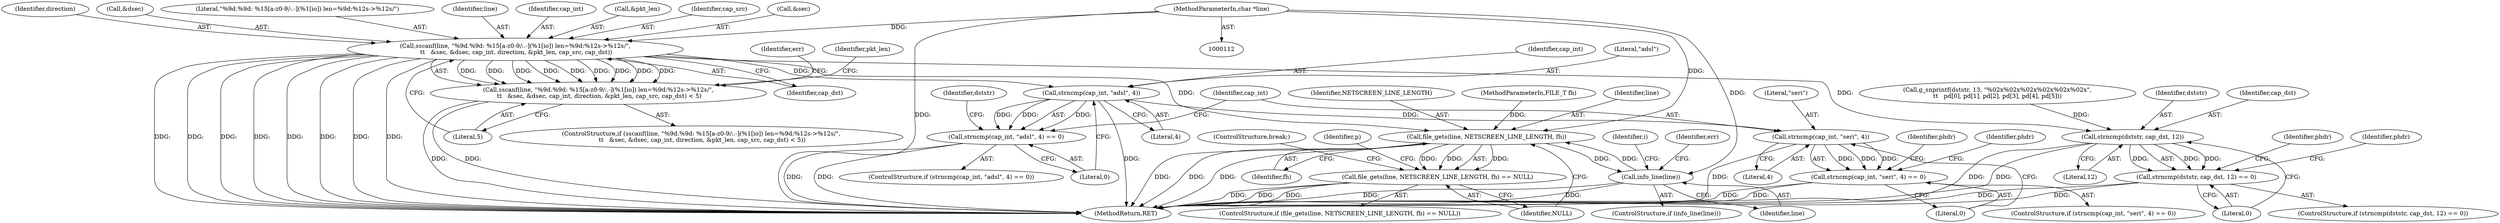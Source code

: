 digraph "0_wireshark_11edc83b98a61e890d7bb01855389d40e984ea82@API" {
"1000153" [label="(Call,sscanf(line, \"%9d.%9d: %15[a-z0-9/:.-](%1[io]) len=%9d:%12s->%12s/\",\n \t\t   &sec, &dsec, cap_int, direction, &pkt_len, cap_src, cap_dst))"];
"1000116" [label="(MethodParameterIn,char *line)"];
"1000152" [label="(Call,sscanf(line, \"%9d.%9d: %15[a-z0-9/:.-](%1[io]) len=%9d:%12s->%12s/\",\n \t\t   &sec, &dsec, cap_int, direction, &pkt_len, cap_src, cap_dst) < 5)"];
"1000247" [label="(Call,file_gets(line, NETSCREEN_LINE_LENGTH, fh))"];
"1000246" [label="(Call,file_gets(line, NETSCREEN_LINE_LENGTH, fh) == NULL)"];
"1000289" [label="(Call,info_line(line))"];
"1000350" [label="(Call,strncmp(cap_int, \"adsl\", 4))"];
"1000349" [label="(Call,strncmp(cap_int, \"adsl\", 4) == 0)"];
"1000399" [label="(Call,strncmp(cap_int, \"seri\", 4))"];
"1000398" [label="(Call,strncmp(cap_int, \"seri\", 4) == 0)"];
"1000380" [label="(Call,strncmp(dststr, cap_dst, 12))"];
"1000379" [label="(Call,strncmp(dststr, cap_dst, 12) == 0)"];
"1000249" [label="(Identifier,NETSCREEN_LINE_LENGTH)"];
"1000116" [label="(MethodParameterIn,char *line)"];
"1000393" [label="(Identifier,phdr)"];
"1000382" [label="(Identifier,cap_dst)"];
"1000247" [label="(Call,file_gets(line, NETSCREEN_LINE_LENGTH, fh))"];
"1000401" [label="(Literal,\"seri\")"];
"1000170" [label="(Identifier,err)"];
"1000182" [label="(Identifier,pkt_len)"];
"1000151" [label="(ControlStructure,if (sscanf(line, \"%9d.%9d: %15[a-z0-9/:.-](%1[io]) len=%9d:%12s->%12s/\",\n \t\t   &sec, &dsec, cap_int, direction, &pkt_len, cap_src, cap_dst) < 5))"];
"1000303" [label="(Identifier,err)"];
"1000288" [label="(ControlStructure,if (info_line(line)))"];
"1000251" [label="(Identifier,NULL)"];
"1000295" [label="(Identifier,i)"];
"1000402" [label="(Literal,4)"];
"1000356" [label="(Call,g_snprintf(dststr, 13, \"%02x%02x%02x%02x%02x%02x\",\n\t\t   pd[0], pd[1], pd[2], pd[3], pd[4], pd[5]))"];
"1000166" [label="(Literal,5)"];
"1000380" [label="(Call,strncmp(dststr, cap_dst, 12))"];
"1000354" [label="(Literal,0)"];
"1000253" [label="(ControlStructure,break;)"];
"1000256" [label="(Identifier,p)"];
"1000113" [label="(MethodParameterIn,FILE_T fh)"];
"1000422" [label="(MethodReturn,RET)"];
"1000379" [label="(Call,strncmp(dststr, cap_dst, 12) == 0)"];
"1000387" [label="(Identifier,phdr)"];
"1000156" [label="(Call,&sec)"];
"1000398" [label="(Call,strncmp(cap_int, \"seri\", 4) == 0)"];
"1000152" [label="(Call,sscanf(line, \"%9d.%9d: %15[a-z0-9/:.-](%1[io]) len=%9d:%12s->%12s/\",\n \t\t   &sec, &dsec, cap_int, direction, &pkt_len, cap_src, cap_dst) < 5)"];
"1000406" [label="(Identifier,phdr)"];
"1000383" [label="(Literal,12)"];
"1000349" [label="(Call,strncmp(cap_int, \"adsl\", 4) == 0)"];
"1000165" [label="(Identifier,cap_dst)"];
"1000246" [label="(Call,file_gets(line, NETSCREEN_LINE_LENGTH, fh) == NULL)"];
"1000400" [label="(Identifier,cap_int)"];
"1000350" [label="(Call,strncmp(cap_int, \"adsl\", 4))"];
"1000352" [label="(Literal,\"adsl\")"];
"1000161" [label="(Identifier,direction)"];
"1000353" [label="(Literal,4)"];
"1000158" [label="(Call,&dsec)"];
"1000348" [label="(ControlStructure,if (strncmp(cap_int, \"adsl\", 4) == 0))"];
"1000378" [label="(ControlStructure,if (strncmp(dststr, cap_dst, 12) == 0))"];
"1000289" [label="(Call,info_line(line))"];
"1000403" [label="(Literal,0)"];
"1000381" [label="(Identifier,dststr)"];
"1000245" [label="(ControlStructure,if (file_gets(line, NETSCREEN_LINE_LENGTH, fh) == NULL))"];
"1000384" [label="(Literal,0)"];
"1000250" [label="(Identifier,fh)"];
"1000155" [label="(Literal,\"%9d.%9d: %15[a-z0-9/:.-](%1[io]) len=%9d:%12s->%12s/\")"];
"1000351" [label="(Identifier,cap_int)"];
"1000357" [label="(Identifier,dststr)"];
"1000154" [label="(Identifier,line)"];
"1000160" [label="(Identifier,cap_int)"];
"1000162" [label="(Call,&pkt_len)"];
"1000164" [label="(Identifier,cap_src)"];
"1000248" [label="(Identifier,line)"];
"1000397" [label="(ControlStructure,if (strncmp(cap_int, \"seri\", 4) == 0))"];
"1000412" [label="(Identifier,phdr)"];
"1000399" [label="(Call,strncmp(cap_int, \"seri\", 4))"];
"1000153" [label="(Call,sscanf(line, \"%9d.%9d: %15[a-z0-9/:.-](%1[io]) len=%9d:%12s->%12s/\",\n \t\t   &sec, &dsec, cap_int, direction, &pkt_len, cap_src, cap_dst))"];
"1000290" [label="(Identifier,line)"];
"1000153" -> "1000152"  [label="AST: "];
"1000153" -> "1000165"  [label="CFG: "];
"1000154" -> "1000153"  [label="AST: "];
"1000155" -> "1000153"  [label="AST: "];
"1000156" -> "1000153"  [label="AST: "];
"1000158" -> "1000153"  [label="AST: "];
"1000160" -> "1000153"  [label="AST: "];
"1000161" -> "1000153"  [label="AST: "];
"1000162" -> "1000153"  [label="AST: "];
"1000164" -> "1000153"  [label="AST: "];
"1000165" -> "1000153"  [label="AST: "];
"1000166" -> "1000153"  [label="CFG: "];
"1000153" -> "1000422"  [label="DDG: "];
"1000153" -> "1000422"  [label="DDG: "];
"1000153" -> "1000422"  [label="DDG: "];
"1000153" -> "1000422"  [label="DDG: "];
"1000153" -> "1000422"  [label="DDG: "];
"1000153" -> "1000422"  [label="DDG: "];
"1000153" -> "1000422"  [label="DDG: "];
"1000153" -> "1000422"  [label="DDG: "];
"1000153" -> "1000152"  [label="DDG: "];
"1000153" -> "1000152"  [label="DDG: "];
"1000153" -> "1000152"  [label="DDG: "];
"1000153" -> "1000152"  [label="DDG: "];
"1000153" -> "1000152"  [label="DDG: "];
"1000153" -> "1000152"  [label="DDG: "];
"1000153" -> "1000152"  [label="DDG: "];
"1000153" -> "1000152"  [label="DDG: "];
"1000153" -> "1000152"  [label="DDG: "];
"1000116" -> "1000153"  [label="DDG: "];
"1000153" -> "1000247"  [label="DDG: "];
"1000153" -> "1000350"  [label="DDG: "];
"1000153" -> "1000380"  [label="DDG: "];
"1000116" -> "1000112"  [label="AST: "];
"1000116" -> "1000422"  [label="DDG: "];
"1000116" -> "1000247"  [label="DDG: "];
"1000116" -> "1000289"  [label="DDG: "];
"1000152" -> "1000151"  [label="AST: "];
"1000152" -> "1000166"  [label="CFG: "];
"1000166" -> "1000152"  [label="AST: "];
"1000170" -> "1000152"  [label="CFG: "];
"1000182" -> "1000152"  [label="CFG: "];
"1000152" -> "1000422"  [label="DDG: "];
"1000152" -> "1000422"  [label="DDG: "];
"1000247" -> "1000246"  [label="AST: "];
"1000247" -> "1000250"  [label="CFG: "];
"1000248" -> "1000247"  [label="AST: "];
"1000249" -> "1000247"  [label="AST: "];
"1000250" -> "1000247"  [label="AST: "];
"1000251" -> "1000247"  [label="CFG: "];
"1000247" -> "1000422"  [label="DDG: "];
"1000247" -> "1000422"  [label="DDG: "];
"1000247" -> "1000422"  [label="DDG: "];
"1000247" -> "1000246"  [label="DDG: "];
"1000247" -> "1000246"  [label="DDG: "];
"1000247" -> "1000246"  [label="DDG: "];
"1000289" -> "1000247"  [label="DDG: "];
"1000113" -> "1000247"  [label="DDG: "];
"1000247" -> "1000289"  [label="DDG: "];
"1000246" -> "1000245"  [label="AST: "];
"1000246" -> "1000251"  [label="CFG: "];
"1000251" -> "1000246"  [label="AST: "];
"1000253" -> "1000246"  [label="CFG: "];
"1000256" -> "1000246"  [label="CFG: "];
"1000246" -> "1000422"  [label="DDG: "];
"1000246" -> "1000422"  [label="DDG: "];
"1000246" -> "1000422"  [label="DDG: "];
"1000289" -> "1000288"  [label="AST: "];
"1000289" -> "1000290"  [label="CFG: "];
"1000290" -> "1000289"  [label="AST: "];
"1000295" -> "1000289"  [label="CFG: "];
"1000303" -> "1000289"  [label="CFG: "];
"1000289" -> "1000422"  [label="DDG: "];
"1000289" -> "1000422"  [label="DDG: "];
"1000350" -> "1000349"  [label="AST: "];
"1000350" -> "1000353"  [label="CFG: "];
"1000351" -> "1000350"  [label="AST: "];
"1000352" -> "1000350"  [label="AST: "];
"1000353" -> "1000350"  [label="AST: "];
"1000354" -> "1000350"  [label="CFG: "];
"1000350" -> "1000422"  [label="DDG: "];
"1000350" -> "1000349"  [label="DDG: "];
"1000350" -> "1000349"  [label="DDG: "];
"1000350" -> "1000349"  [label="DDG: "];
"1000350" -> "1000399"  [label="DDG: "];
"1000349" -> "1000348"  [label="AST: "];
"1000349" -> "1000354"  [label="CFG: "];
"1000354" -> "1000349"  [label="AST: "];
"1000357" -> "1000349"  [label="CFG: "];
"1000400" -> "1000349"  [label="CFG: "];
"1000349" -> "1000422"  [label="DDG: "];
"1000349" -> "1000422"  [label="DDG: "];
"1000399" -> "1000398"  [label="AST: "];
"1000399" -> "1000402"  [label="CFG: "];
"1000400" -> "1000399"  [label="AST: "];
"1000401" -> "1000399"  [label="AST: "];
"1000402" -> "1000399"  [label="AST: "];
"1000403" -> "1000399"  [label="CFG: "];
"1000399" -> "1000422"  [label="DDG: "];
"1000399" -> "1000398"  [label="DDG: "];
"1000399" -> "1000398"  [label="DDG: "];
"1000399" -> "1000398"  [label="DDG: "];
"1000398" -> "1000397"  [label="AST: "];
"1000398" -> "1000403"  [label="CFG: "];
"1000403" -> "1000398"  [label="AST: "];
"1000406" -> "1000398"  [label="CFG: "];
"1000412" -> "1000398"  [label="CFG: "];
"1000398" -> "1000422"  [label="DDG: "];
"1000398" -> "1000422"  [label="DDG: "];
"1000380" -> "1000379"  [label="AST: "];
"1000380" -> "1000383"  [label="CFG: "];
"1000381" -> "1000380"  [label="AST: "];
"1000382" -> "1000380"  [label="AST: "];
"1000383" -> "1000380"  [label="AST: "];
"1000384" -> "1000380"  [label="CFG: "];
"1000380" -> "1000422"  [label="DDG: "];
"1000380" -> "1000422"  [label="DDG: "];
"1000380" -> "1000379"  [label="DDG: "];
"1000380" -> "1000379"  [label="DDG: "];
"1000380" -> "1000379"  [label="DDG: "];
"1000356" -> "1000380"  [label="DDG: "];
"1000379" -> "1000378"  [label="AST: "];
"1000379" -> "1000384"  [label="CFG: "];
"1000384" -> "1000379"  [label="AST: "];
"1000387" -> "1000379"  [label="CFG: "];
"1000393" -> "1000379"  [label="CFG: "];
"1000379" -> "1000422"  [label="DDG: "];
"1000379" -> "1000422"  [label="DDG: "];
}
